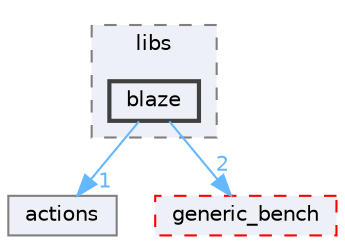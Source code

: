 digraph "external/taskflow/3rd-party/eigen-3.3.7/bench/btl/libs/blaze"
{
 // LATEX_PDF_SIZE
  bgcolor="transparent";
  edge [fontname=Helvetica,fontsize=10,labelfontname=Helvetica,labelfontsize=10];
  node [fontname=Helvetica,fontsize=10,shape=box,height=0.2,width=0.4];
  compound=true
  subgraph clusterdir_363e6e8488608242c914f85677b37f06 {
    graph [ bgcolor="#edf0f7", pencolor="grey50", label="libs", fontname=Helvetica,fontsize=10 style="filled,dashed", URL="dir_363e6e8488608242c914f85677b37f06.html",tooltip=""]
  dir_6f5ab681d0a3281fb1db5ea1259a8a08 [label="blaze", fillcolor="#edf0f7", color="grey25", style="filled,bold", URL="dir_6f5ab681d0a3281fb1db5ea1259a8a08.html",tooltip=""];
  }
  dir_62e7ada8e036e3e9b12b4354b79081d2 [label="actions", fillcolor="#edf0f7", color="grey50", style="filled", URL="dir_62e7ada8e036e3e9b12b4354b79081d2.html",tooltip=""];
  dir_67b07a53b6f43e6e09846caa95aa8959 [label="generic_bench", fillcolor="#edf0f7", color="red", style="filled,dashed", URL="dir_67b07a53b6f43e6e09846caa95aa8959.html",tooltip=""];
  dir_6f5ab681d0a3281fb1db5ea1259a8a08->dir_62e7ada8e036e3e9b12b4354b79081d2 [headlabel="1", labeldistance=1.5 headhref="dir_000082_000016.html" href="dir_000082_000016.html" color="steelblue1" fontcolor="steelblue1"];
  dir_6f5ab681d0a3281fb1db5ea1259a8a08->dir_67b07a53b6f43e6e09846caa95aa8959 [headlabel="2", labeldistance=1.5 headhref="dir_000082_000347.html" href="dir_000082_000347.html" color="steelblue1" fontcolor="steelblue1"];
}
